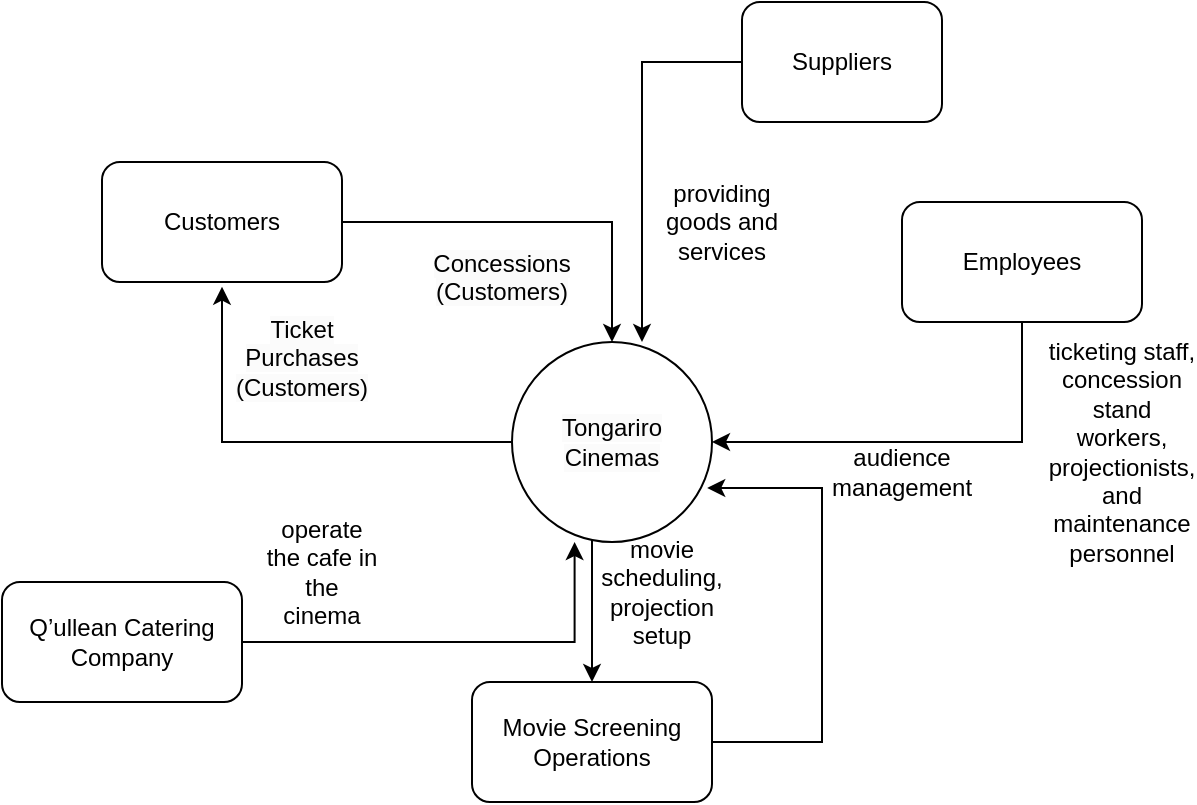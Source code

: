 <mxfile version="24.0.7" type="github">
  <diagram id="R2lEEEUBdFMjLlhIrx00" name="Page-1">
    <mxGraphModel dx="1162" dy="639" grid="1" gridSize="10" guides="1" tooltips="1" connect="1" arrows="1" fold="1" page="1" pageScale="1" pageWidth="850" pageHeight="1100" math="0" shadow="0" extFonts="Permanent Marker^https://fonts.googleapis.com/css?family=Permanent+Marker">
      <root>
        <mxCell id="0" />
        <mxCell id="1" parent="0" />
        <mxCell id="jF9ZvDcgrbqMSiAcllVs-9" style="edgeStyle=orthogonalEdgeStyle;rounded=0;orthogonalLoop=1;jettySize=auto;html=1;entryX=0.976;entryY=0.73;entryDx=0;entryDy=0;entryPerimeter=0;" edge="1" parent="1" source="APax-i7QGuhxuxbX6P3B-2" target="jF9ZvDcgrbqMSiAcllVs-2">
          <mxGeometry relative="1" as="geometry">
            <mxPoint x="500" y="320" as="targetPoint" />
            <Array as="points">
              <mxPoint x="540" y="480" />
              <mxPoint x="540" y="353" />
            </Array>
          </mxGeometry>
        </mxCell>
        <mxCell id="APax-i7QGuhxuxbX6P3B-2" value="Movie Screening Operations" style="rounded=1;whiteSpace=wrap;html=1;" parent="1" vertex="1">
          <mxGeometry x="365" y="450" width="120" height="60" as="geometry" />
        </mxCell>
        <mxCell id="jF9ZvDcgrbqMSiAcllVs-5" style="edgeStyle=orthogonalEdgeStyle;rounded=0;orthogonalLoop=1;jettySize=auto;html=1;entryX=0.5;entryY=0;entryDx=0;entryDy=0;" edge="1" parent="1" source="APax-i7QGuhxuxbX6P3B-5" target="jF9ZvDcgrbqMSiAcllVs-2">
          <mxGeometry relative="1" as="geometry" />
        </mxCell>
        <mxCell id="APax-i7QGuhxuxbX6P3B-5" value="Customers" style="rounded=1;whiteSpace=wrap;html=1;" parent="1" vertex="1">
          <mxGeometry x="180" y="190" width="120" height="60" as="geometry" />
        </mxCell>
        <mxCell id="APax-i7QGuhxuxbX6P3B-11" value="" style="endArrow=classic;html=1;rounded=0;exitX=0.5;exitY=1;exitDx=0;exitDy=0;entryX=0.5;entryY=0;entryDx=0;entryDy=0;" parent="1" target="APax-i7QGuhxuxbX6P3B-2" edge="1">
          <mxGeometry width="50" height="50" relative="1" as="geometry">
            <mxPoint x="425" y="360" as="sourcePoint" />
            <mxPoint x="450" y="550" as="targetPoint" />
          </mxGeometry>
        </mxCell>
        <mxCell id="jF9ZvDcgrbqMSiAcllVs-4" style="edgeStyle=orthogonalEdgeStyle;rounded=0;orthogonalLoop=1;jettySize=auto;html=1;entryX=0.5;entryY=1.039;entryDx=0;entryDy=0;entryPerimeter=0;" edge="1" parent="1" source="jF9ZvDcgrbqMSiAcllVs-2" target="APax-i7QGuhxuxbX6P3B-5">
          <mxGeometry relative="1" as="geometry" />
        </mxCell>
        <mxCell id="jF9ZvDcgrbqMSiAcllVs-2" value="&lt;span style=&quot;color: rgb(0, 0, 0); font-family: Helvetica; font-size: 12px; font-style: normal; font-variant-ligatures: normal; font-variant-caps: normal; font-weight: 400; letter-spacing: normal; orphans: 2; text-align: center; text-indent: 0px; text-transform: none; widows: 2; word-spacing: 0px; -webkit-text-stroke-width: 0px; white-space: normal; background-color: rgb(251, 251, 251); text-decoration-thickness: initial; text-decoration-style: initial; text-decoration-color: initial; display: inline !important; float: none;&quot;&gt;Tongariro Cinemas&lt;/span&gt;" style="ellipse;whiteSpace=wrap;html=1;aspect=fixed;" vertex="1" parent="1">
          <mxGeometry x="385" y="280" width="100" height="100" as="geometry" />
        </mxCell>
        <mxCell id="jF9ZvDcgrbqMSiAcllVs-6" value="&#xa;&lt;span style=&quot;color: rgb(0, 0, 0); font-family: Helvetica; font-size: 12px; font-style: normal; font-variant-ligatures: normal; font-variant-caps: normal; font-weight: 400; letter-spacing: normal; orphans: 2; text-align: center; text-indent: 0px; text-transform: none; widows: 2; word-spacing: 0px; -webkit-text-stroke-width: 0px; white-space: normal; background-color: rgb(251, 251, 251); text-decoration-thickness: initial; text-decoration-style: initial; text-decoration-color: initial; display: inline !important; float: none;&quot;&gt;Ticket Purchases (Customers)&lt;/span&gt;&#xa;&#xa;" style="text;html=1;align=center;verticalAlign=middle;whiteSpace=wrap;rounded=0;" vertex="1" parent="1">
          <mxGeometry x="250" y="280" width="60" height="30" as="geometry" />
        </mxCell>
        <mxCell id="jF9ZvDcgrbqMSiAcllVs-7" value="&#xa;&lt;span style=&quot;color: rgb(0, 0, 0); font-family: Helvetica; font-size: 12px; font-style: normal; font-variant-ligatures: normal; font-variant-caps: normal; font-weight: 400; letter-spacing: normal; orphans: 2; text-align: center; text-indent: 0px; text-transform: none; widows: 2; word-spacing: 0px; -webkit-text-stroke-width: 0px; white-space: normal; background-color: rgb(251, 251, 251); text-decoration-thickness: initial; text-decoration-style: initial; text-decoration-color: initial; display: inline !important; float: none;&quot;&gt;Concessions (Customers)&lt;/span&gt;&#xa;&#xa;" style="text;html=1;align=center;verticalAlign=middle;whiteSpace=wrap;rounded=0;" vertex="1" parent="1">
          <mxGeometry x="350" y="240" width="60" height="30" as="geometry" />
        </mxCell>
        <mxCell id="jF9ZvDcgrbqMSiAcllVs-8" value="movie scheduling, projection setup" style="text;html=1;align=center;verticalAlign=middle;whiteSpace=wrap;rounded=0;" vertex="1" parent="1">
          <mxGeometry x="430" y="390" width="60" height="30" as="geometry" />
        </mxCell>
        <mxCell id="jF9ZvDcgrbqMSiAcllVs-10" value="audience management" style="text;html=1;align=center;verticalAlign=middle;whiteSpace=wrap;rounded=0;" vertex="1" parent="1">
          <mxGeometry x="550" y="330" width="60" height="30" as="geometry" />
        </mxCell>
        <mxCell id="jF9ZvDcgrbqMSiAcllVs-11" value="Q’ullean Catering Company" style="rounded=1;whiteSpace=wrap;html=1;" vertex="1" parent="1">
          <mxGeometry x="130" y="400" width="120" height="60" as="geometry" />
        </mxCell>
        <mxCell id="jF9ZvDcgrbqMSiAcllVs-13" style="edgeStyle=orthogonalEdgeStyle;rounded=0;orthogonalLoop=1;jettySize=auto;html=1;entryX=0.313;entryY=1;entryDx=0;entryDy=0;entryPerimeter=0;" edge="1" parent="1" source="jF9ZvDcgrbqMSiAcllVs-11" target="jF9ZvDcgrbqMSiAcllVs-2">
          <mxGeometry relative="1" as="geometry" />
        </mxCell>
        <mxCell id="jF9ZvDcgrbqMSiAcllVs-14" value="operate the cafe in the cinema" style="text;html=1;align=center;verticalAlign=middle;whiteSpace=wrap;rounded=0;" vertex="1" parent="1">
          <mxGeometry x="260" y="380" width="60" height="30" as="geometry" />
        </mxCell>
        <mxCell id="jF9ZvDcgrbqMSiAcllVs-15" value="Suppliers" style="rounded=1;whiteSpace=wrap;html=1;" vertex="1" parent="1">
          <mxGeometry x="500" y="110" width="100" height="60" as="geometry" />
        </mxCell>
        <mxCell id="jF9ZvDcgrbqMSiAcllVs-16" style="edgeStyle=orthogonalEdgeStyle;rounded=0;orthogonalLoop=1;jettySize=auto;html=1;entryX=0.65;entryY=0;entryDx=0;entryDy=0;entryPerimeter=0;" edge="1" parent="1" source="jF9ZvDcgrbqMSiAcllVs-15" target="jF9ZvDcgrbqMSiAcllVs-2">
          <mxGeometry relative="1" as="geometry" />
        </mxCell>
        <mxCell id="jF9ZvDcgrbqMSiAcllVs-17" value="providing goods and services" style="text;html=1;align=center;verticalAlign=middle;whiteSpace=wrap;rounded=0;" vertex="1" parent="1">
          <mxGeometry x="460" y="205" width="60" height="30" as="geometry" />
        </mxCell>
        <mxCell id="jF9ZvDcgrbqMSiAcllVs-19" value="Employees" style="rounded=1;whiteSpace=wrap;html=1;" vertex="1" parent="1">
          <mxGeometry x="580" y="210" width="120" height="60" as="geometry" />
        </mxCell>
        <mxCell id="jF9ZvDcgrbqMSiAcllVs-21" style="edgeStyle=orthogonalEdgeStyle;rounded=0;orthogonalLoop=1;jettySize=auto;html=1;exitX=0.5;exitY=1;exitDx=0;exitDy=0;entryX=1;entryY=0.5;entryDx=0;entryDy=0;" edge="1" parent="1" source="jF9ZvDcgrbqMSiAcllVs-19" target="jF9ZvDcgrbqMSiAcllVs-2">
          <mxGeometry relative="1" as="geometry">
            <mxPoint x="670" y="330" as="targetPoint" />
          </mxGeometry>
        </mxCell>
        <mxCell id="jF9ZvDcgrbqMSiAcllVs-22" value="ticketing staff, concession stand workers, projectionists, and maintenance personnel" style="text;html=1;align=center;verticalAlign=middle;whiteSpace=wrap;rounded=0;" vertex="1" parent="1">
          <mxGeometry x="660" y="320" width="60" height="30" as="geometry" />
        </mxCell>
      </root>
    </mxGraphModel>
  </diagram>
</mxfile>
